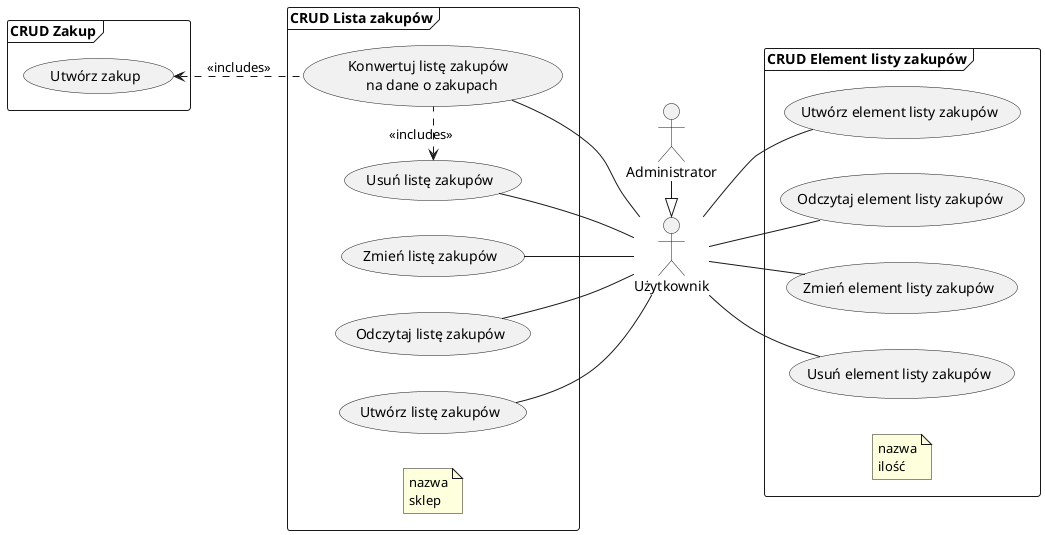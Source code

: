 @startuml ucd_shopping_list
'Diagram config
left to right direction

' Actors
actor Administrator as admin
actor Użytkownik as user

admin -|> user

frame "CRUD Lista zakupów" as crud_shopping_list {
    (Utwórz listę zakupów) as create_shopping_list
    (Odczytaj listę zakupów) as read_shopping_list
    (Zmień listę zakupów) as update_shopping_list
    (Usuń listę zakupów) as delete_shopping_list
    (Konwertuj listę zakupów \n na dane o zakupach) as convert_shopping_list

    note "nazwa\nsklep" as note_shopping_list
}

frame "CRUD Element listy zakupów" as crud_shopping_list_item {
    (Utwórz element listy zakupów) as create_shopping_list_item
    (Odczytaj element listy zakupów) as read_shopping_list_item
    (Zmień element listy zakupów) as update_shopping_list_item
    (Usuń element listy zakupów) as delete_shopping_list_item

    note "nazwa\nilość" as note_shopping_list_item
}

frame "CRUD Zakup" as crud_purchase {
    (Utwórz zakup) as purchase_create
}

user -up- create_shopping_list
user -up- read_shopping_list
user -up- update_shopping_list
user -up- delete_shopping_list
user -up- convert_shopping_list

user -down- create_shopping_list_item
user -down- read_shopping_list_item
user -down- update_shopping_list_item
user -down- delete_shopping_list_item

convert_shopping_list .left.>  delete_shopping_list : <<includes>>
convert_shopping_list .up.>  purchase_create : <<includes>>

@enduml

